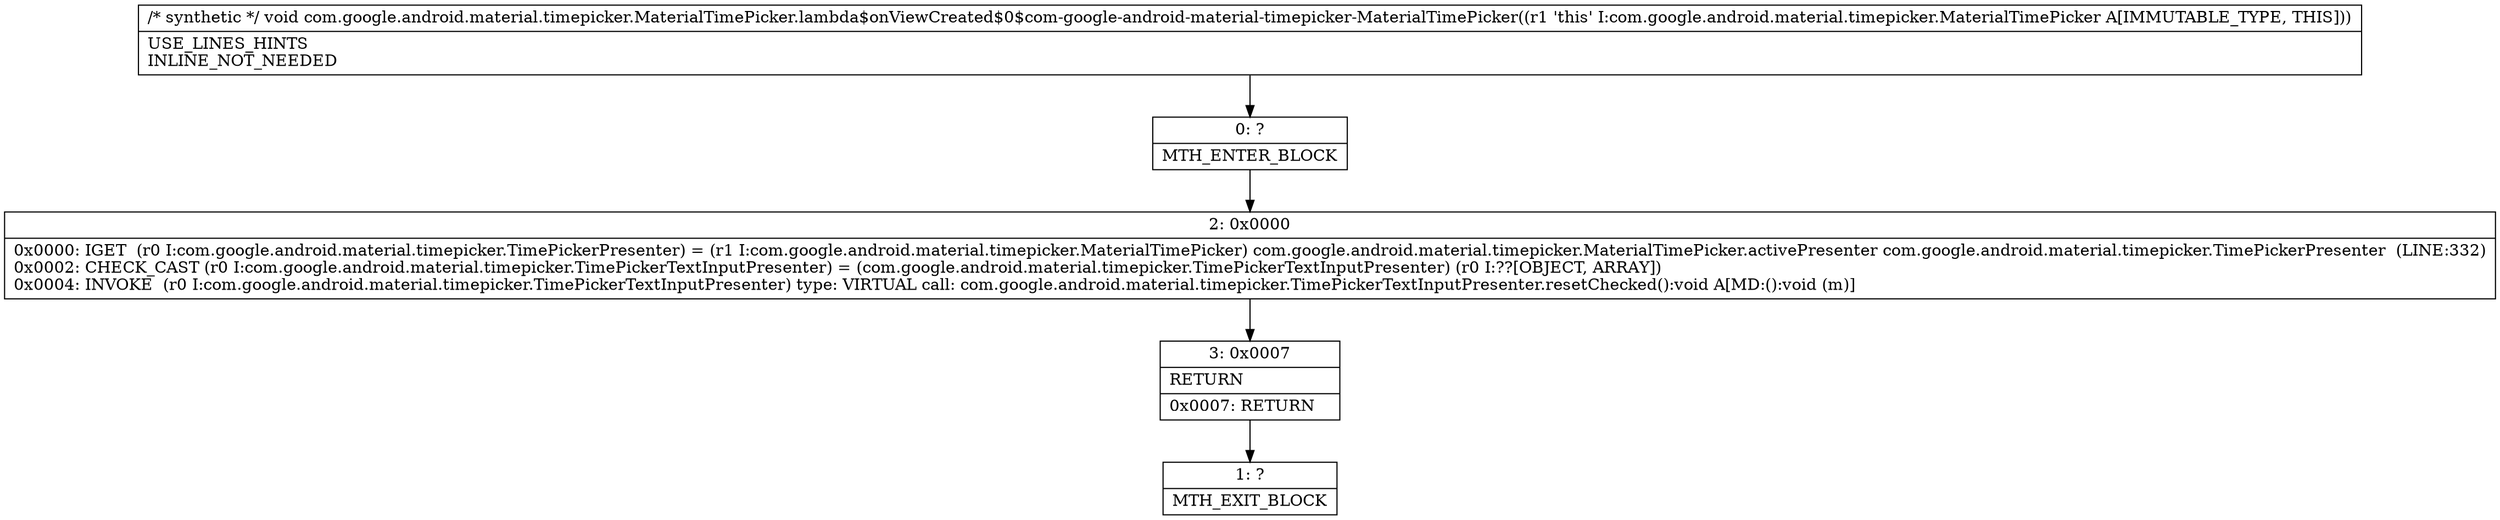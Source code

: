digraph "CFG forcom.google.android.material.timepicker.MaterialTimePicker.lambda$onViewCreated$0$com\-google\-android\-material\-timepicker\-MaterialTimePicker()V" {
Node_0 [shape=record,label="{0\:\ ?|MTH_ENTER_BLOCK\l}"];
Node_2 [shape=record,label="{2\:\ 0x0000|0x0000: IGET  (r0 I:com.google.android.material.timepicker.TimePickerPresenter) = (r1 I:com.google.android.material.timepicker.MaterialTimePicker) com.google.android.material.timepicker.MaterialTimePicker.activePresenter com.google.android.material.timepicker.TimePickerPresenter  (LINE:332)\l0x0002: CHECK_CAST (r0 I:com.google.android.material.timepicker.TimePickerTextInputPresenter) = (com.google.android.material.timepicker.TimePickerTextInputPresenter) (r0 I:??[OBJECT, ARRAY]) \l0x0004: INVOKE  (r0 I:com.google.android.material.timepicker.TimePickerTextInputPresenter) type: VIRTUAL call: com.google.android.material.timepicker.TimePickerTextInputPresenter.resetChecked():void A[MD:():void (m)]\l}"];
Node_3 [shape=record,label="{3\:\ 0x0007|RETURN\l|0x0007: RETURN   \l}"];
Node_1 [shape=record,label="{1\:\ ?|MTH_EXIT_BLOCK\l}"];
MethodNode[shape=record,label="{\/* synthetic *\/ void com.google.android.material.timepicker.MaterialTimePicker.lambda$onViewCreated$0$com\-google\-android\-material\-timepicker\-MaterialTimePicker((r1 'this' I:com.google.android.material.timepicker.MaterialTimePicker A[IMMUTABLE_TYPE, THIS]))  | USE_LINES_HINTS\lINLINE_NOT_NEEDED\l}"];
MethodNode -> Node_0;Node_0 -> Node_2;
Node_2 -> Node_3;
Node_3 -> Node_1;
}

